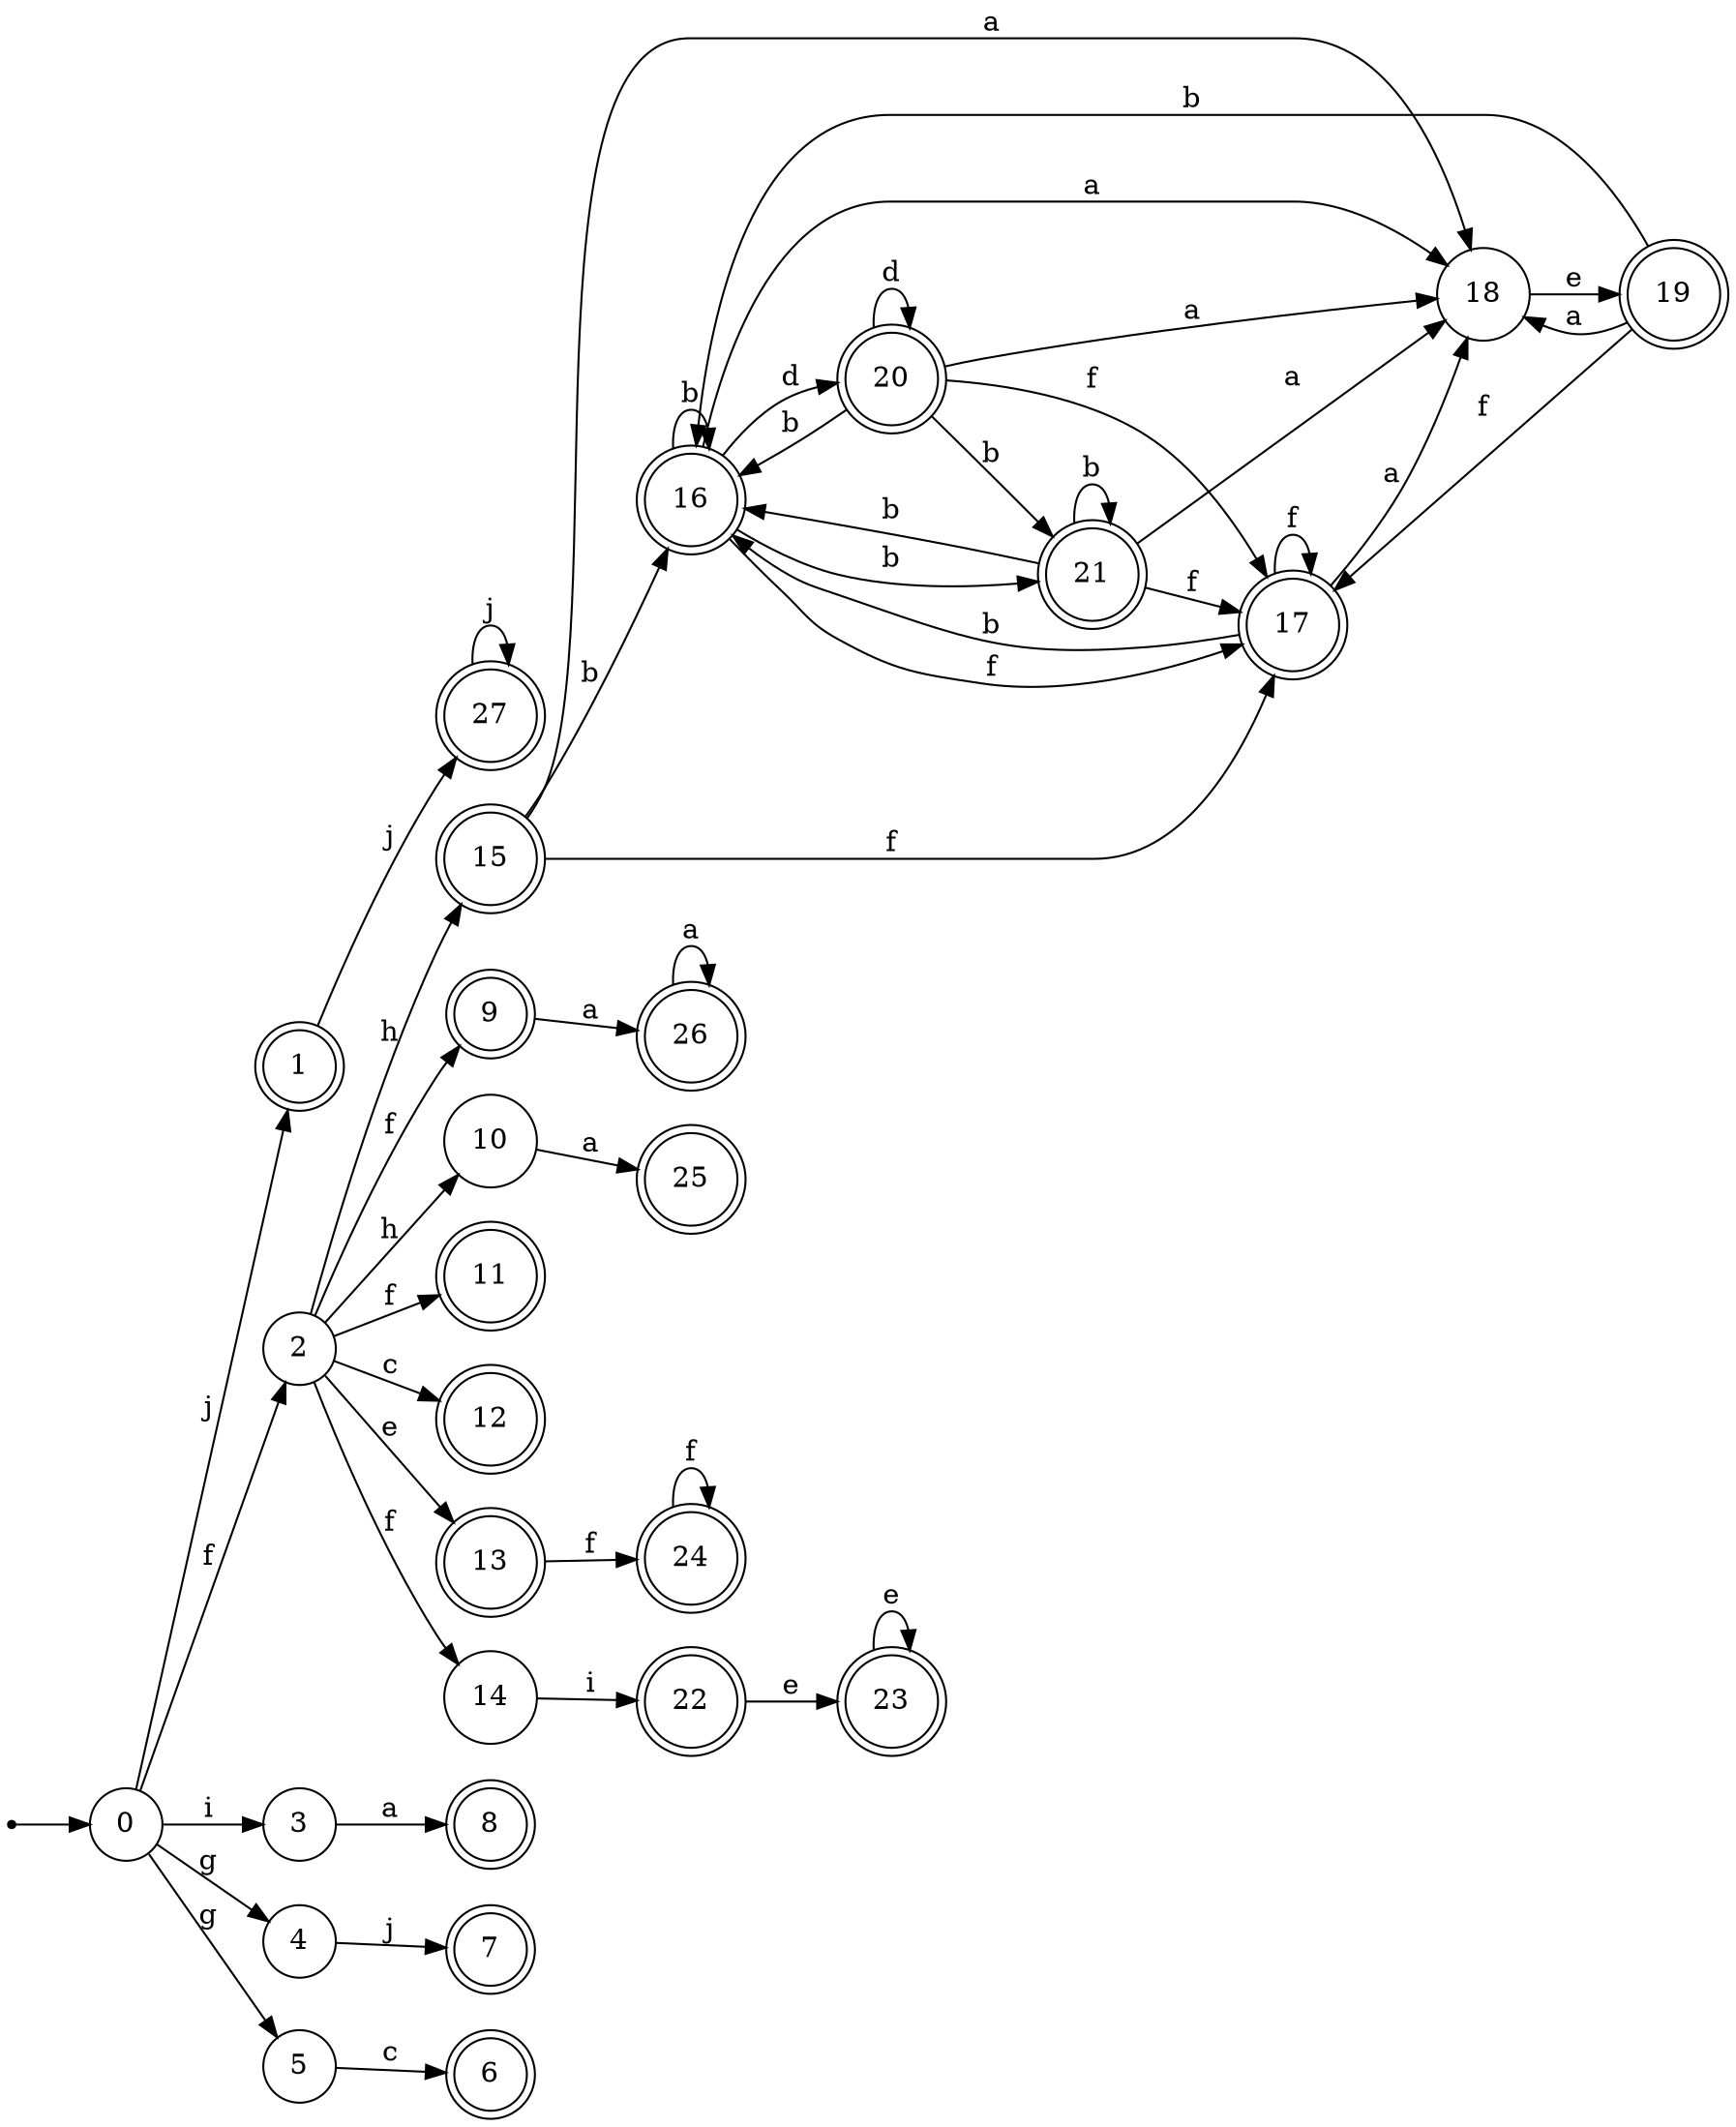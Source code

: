 digraph finite_state_machine {
rankdir=LR;
size="20,20";
node [shape = point]; "dummy0"
node [shape = circle]; "0";
"dummy0" -> "0";
node [shape = doublecircle]; "1";node [shape = circle]; "2";
node [shape = circle]; "3";
node [shape = circle]; "4";
node [shape = circle]; "5";
node [shape = doublecircle]; "6";node [shape = doublecircle]; "7";node [shape = doublecircle]; "8";node [shape = doublecircle]; "9";node [shape = circle]; "10";
node [shape = doublecircle]; "11";node [shape = doublecircle]; "12";node [shape = doublecircle]; "13";node [shape = circle]; "14";
node [shape = doublecircle]; "15";node [shape = doublecircle]; "16";node [shape = doublecircle]; "17";node [shape = circle]; "18";
node [shape = doublecircle]; "19";node [shape = doublecircle]; "20";node [shape = doublecircle]; "21";node [shape = doublecircle]; "22";node [shape = doublecircle]; "23";node [shape = doublecircle]; "24";node [shape = doublecircle]; "25";node [shape = doublecircle]; "26";node [shape = doublecircle]; "27";"0" -> "1" [label = "j"];
 "0" -> "2" [label = "f"];
 "0" -> "3" [label = "i"];
 "0" -> "4" [label = "g"];
 "0" -> "5" [label = "g"];
 "5" -> "6" [label = "c"];
 "4" -> "7" [label = "j"];
 "3" -> "8" [label = "a"];
 "2" -> "9" [label = "f"];
 "2" -> "11" [label = "f"];
 "2" -> "14" [label = "f"];
 "2" -> "10" [label = "h"];
 "2" -> "15" [label = "h"];
 "2" -> "12" [label = "c"];
 "2" -> "13" [label = "e"];
 "15" -> "16" [label = "b"];
 "15" -> "17" [label = "f"];
 "15" -> "18" [label = "a"];
 "18" -> "19" [label = "e"];
 "19" -> "18" [label = "a"];
 "19" -> "16" [label = "b"];
 "19" -> "17" [label = "f"];
 "17" -> "17" [label = "f"];
 "17" -> "16" [label = "b"];
 "17" -> "18" [label = "a"];
 "16" -> "16" [label = "b"];
 "16" -> "21" [label = "b"];
 "16" -> "20" [label = "d"];
 "16" -> "17" [label = "f"];
 "16" -> "18" [label = "a"];
 "21" -> "16" [label = "b"];
 "21" -> "21" [label = "b"];
 "21" -> "17" [label = "f"];
 "21" -> "18" [label = "a"];
 "20" -> "20" [label = "d"];
 "20" -> "16" [label = "b"];
 "20" -> "21" [label = "b"];
 "20" -> "17" [label = "f"];
 "20" -> "18" [label = "a"];
 "14" -> "22" [label = "i"];
 "22" -> "23" [label = "e"];
 "23" -> "23" [label = "e"];
 "13" -> "24" [label = "f"];
 "24" -> "24" [label = "f"];
 "10" -> "25" [label = "a"];
 "9" -> "26" [label = "a"];
 "26" -> "26" [label = "a"];
 "1" -> "27" [label = "j"];
 "27" -> "27" [label = "j"];
 }
